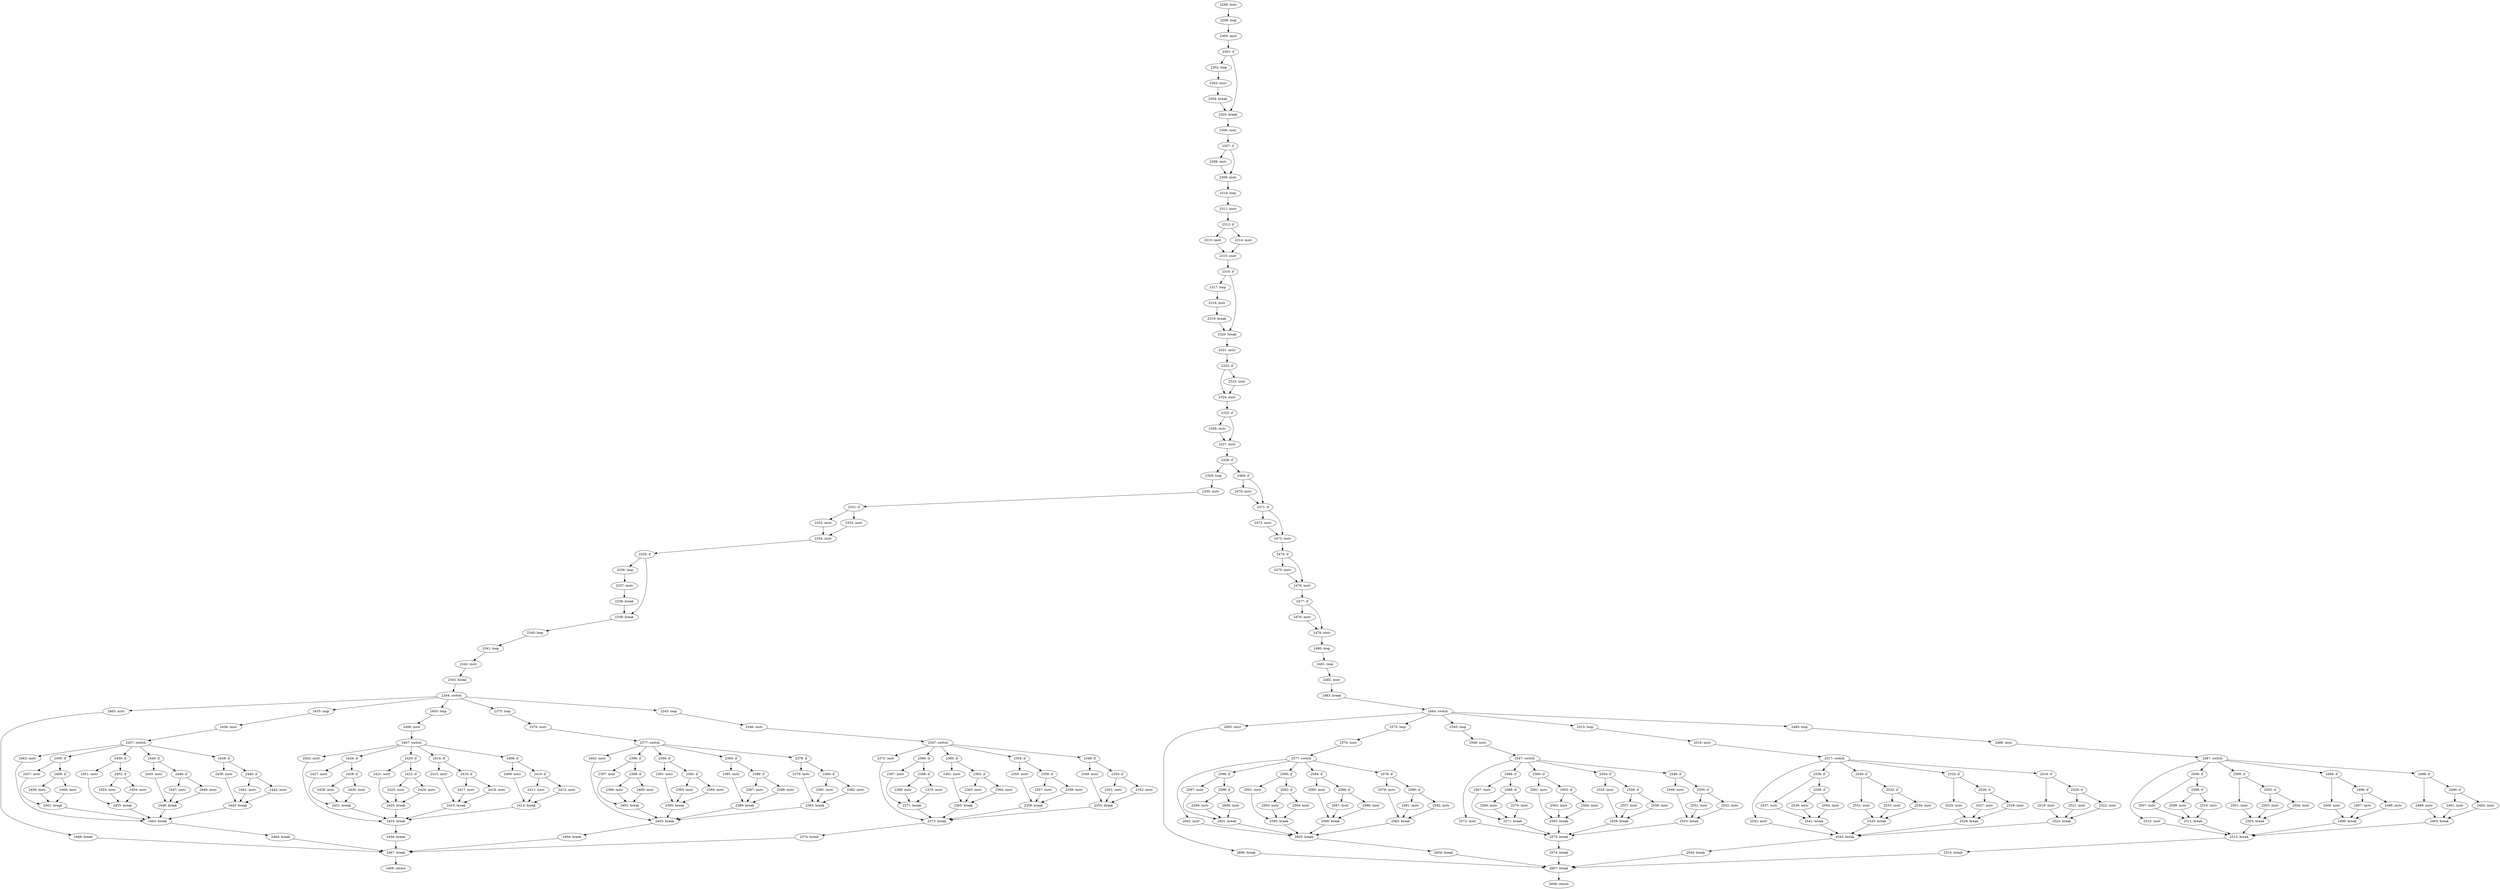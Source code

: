 digraph CFG_tcp_shifted_skb {
2298 [label="2298: instr"]
	2298 -> 2299
2299 [label="2299: loop"]
	2299 -> 2300
2300 [label="2300: instr"]
	2300 -> 2301
2301 [label="2301: if"]
	2301 -> 2302
	2301 -> 2305
2302 [label="2302: loop"]
	2302 -> 2303
2303 [label="2303: instr"]
	2303 -> 2304
2304 [label="2304: break"]
	2304 -> 2305
2305 [label="2305: break"]
	2305 -> 2306
2306 [label="2306: instr"]
	2306 -> 2307
2307 [label="2307: if"]
	2307 -> 2308
	2307 -> 2309
2308 [label="2308: instr"]
	2308 -> 2309
2309 [label="2309: instr"]
	2309 -> 2310
2310 [label="2310: loop"]
	2310 -> 2311
2311 [label="2311: instr"]
	2311 -> 2312
2312 [label="2312: if"]
	2312 -> 2313
	2312 -> 2314
2313 [label="2313: instr"]
	2313 -> 2315
2314 [label="2314: instr"]
	2314 -> 2315
2315 [label="2315: instr"]
	2315 -> 2316
2316 [label="2316: if"]
	2316 -> 2317
	2316 -> 2320
2317 [label="2317: loop"]
	2317 -> 2318
2318 [label="2318: instr"]
	2318 -> 2319
2319 [label="2319: break"]
	2319 -> 2320
2320 [label="2320: break"]
	2320 -> 2321
2321 [label="2321: instr"]
	2321 -> 2322
2322 [label="2322: if"]
	2322 -> 2324
	2322 -> 2323
2323 [label="2323: instr"]
	2323 -> 2324
2324 [label="2324: instr"]
	2324 -> 2325
2325 [label="2325: if"]
	2325 -> 2326
	2325 -> 2327
2326 [label="2326: instr"]
	2326 -> 2327
2327 [label="2327: instr"]
	2327 -> 2328
2328 [label="2328: if"]
	2328 -> 2329
	2328 -> 2469
2329 [label="2329: loop"]
	2329 -> 2330
2330 [label="2330: instr"]
	2330 -> 2331
2331 [label="2331: if"]
	2331 -> 2332
	2331 -> 2333
2332 [label="2332: instr"]
	2332 -> 2334
2333 [label="2333: instr"]
	2333 -> 2334
2334 [label="2334: instr"]
	2334 -> 2335
2335 [label="2335: if"]
	2335 -> 2336
	2335 -> 2339
2336 [label="2336: loop"]
	2336 -> 2337
2337 [label="2337: instr"]
	2337 -> 2338
2338 [label="2338: break"]
	2338 -> 2339
2339 [label="2339: break"]
	2339 -> 2340
2340 [label="2340: loop"]
	2340 -> 2341
2341 [label="2341: loop"]
	2341 -> 2342
2342 [label="2342: instr"]
	2342 -> 2343
2343 [label="2343: break"]
	2343 -> 2344
2344 [label="2344: switch"]
	2344 -> 2465
	2344 -> 2435
	2344 -> 2405
	2344 -> 2375
	2344 -> 2345
2345 [label="2345: loop"]
	2345 -> 2346
2346 [label="2346: instr"]
	2346 -> 2347
2347 [label="2347: switch"]
	2347 -> 2372
	2347 -> 2366
	2347 -> 2360
	2347 -> 2354
	2347 -> 2348
2348 [label="2348: if"]
	2348 -> 2349
	2348 -> 2350
2349 [label="2349: instr"]
	2349 -> 2353
2350 [label="2350: if"]
	2350 -> 2351
	2350 -> 2352
2351 [label="2351: instr"]
	2351 -> 2353
2352 [label="2352: instr"]
	2352 -> 2353
2353 [label="2353: break"]
	2353 -> 2373
2354 [label="2354: if"]
	2354 -> 2355
	2354 -> 2356
2355 [label="2355: instr"]
	2355 -> 2359
2356 [label="2356: if"]
	2356 -> 2357
	2356 -> 2358
2357 [label="2357: instr"]
	2357 -> 2359
2358 [label="2358: instr"]
	2358 -> 2359
2359 [label="2359: break"]
	2359 -> 2373
2360 [label="2360: if"]
	2360 -> 2361
	2360 -> 2362
2361 [label="2361: instr"]
	2361 -> 2365
2362 [label="2362: if"]
	2362 -> 2363
	2362 -> 2364
2363 [label="2363: instr"]
	2363 -> 2365
2364 [label="2364: instr"]
	2364 -> 2365
2365 [label="2365: break"]
	2365 -> 2373
2366 [label="2366: if"]
	2366 -> 2367
	2366 -> 2368
2367 [label="2367: instr"]
	2367 -> 2371
2368 [label="2368: if"]
	2368 -> 2369
	2368 -> 2370
2369 [label="2369: instr"]
	2369 -> 2371
2370 [label="2370: instr"]
	2370 -> 2371
2371 [label="2371: break"]
	2371 -> 2373
2372 [label="2372: instr"]
	2372 -> 2373
2373 [label="2373: break"]
	2373 -> 2374
2374 [label="2374: break"]
	2374 -> 2467
2375 [label="2375: loop"]
	2375 -> 2376
2376 [label="2376: instr"]
	2376 -> 2377
2377 [label="2377: switch"]
	2377 -> 2402
	2377 -> 2396
	2377 -> 2390
	2377 -> 2384
	2377 -> 2378
2378 [label="2378: if"]
	2378 -> 2379
	2378 -> 2380
2379 [label="2379: instr"]
	2379 -> 2383
2380 [label="2380: if"]
	2380 -> 2381
	2380 -> 2382
2381 [label="2381: instr"]
	2381 -> 2383
2382 [label="2382: instr"]
	2382 -> 2383
2383 [label="2383: break"]
	2383 -> 2403
2384 [label="2384: if"]
	2384 -> 2385
	2384 -> 2386
2385 [label="2385: instr"]
	2385 -> 2389
2386 [label="2386: if"]
	2386 -> 2387
	2386 -> 2388
2387 [label="2387: instr"]
	2387 -> 2389
2388 [label="2388: instr"]
	2388 -> 2389
2389 [label="2389: break"]
	2389 -> 2403
2390 [label="2390: if"]
	2390 -> 2391
	2390 -> 2392
2391 [label="2391: instr"]
	2391 -> 2395
2392 [label="2392: if"]
	2392 -> 2393
	2392 -> 2394
2393 [label="2393: instr"]
	2393 -> 2395
2394 [label="2394: instr"]
	2394 -> 2395
2395 [label="2395: break"]
	2395 -> 2403
2396 [label="2396: if"]
	2396 -> 2397
	2396 -> 2398
2397 [label="2397: instr"]
	2397 -> 2401
2398 [label="2398: if"]
	2398 -> 2399
	2398 -> 2400
2399 [label="2399: instr"]
	2399 -> 2401
2400 [label="2400: instr"]
	2400 -> 2401
2401 [label="2401: break"]
	2401 -> 2403
2402 [label="2402: instr"]
	2402 -> 2403
2403 [label="2403: break"]
	2403 -> 2404
2404 [label="2404: break"]
	2404 -> 2467
2405 [label="2405: loop"]
	2405 -> 2406
2406 [label="2406: instr"]
	2406 -> 2407
2407 [label="2407: switch"]
	2407 -> 2432
	2407 -> 2426
	2407 -> 2420
	2407 -> 2414
	2407 -> 2408
2408 [label="2408: if"]
	2408 -> 2409
	2408 -> 2410
2409 [label="2409: instr"]
	2409 -> 2413
2410 [label="2410: if"]
	2410 -> 2411
	2410 -> 2412
2411 [label="2411: instr"]
	2411 -> 2413
2412 [label="2412: instr"]
	2412 -> 2413
2413 [label="2413: break"]
	2413 -> 2433
2414 [label="2414: if"]
	2414 -> 2415
	2414 -> 2416
2415 [label="2415: instr"]
	2415 -> 2419
2416 [label="2416: if"]
	2416 -> 2417
	2416 -> 2418
2417 [label="2417: instr"]
	2417 -> 2419
2418 [label="2418: instr"]
	2418 -> 2419
2419 [label="2419: break"]
	2419 -> 2433
2420 [label="2420: if"]
	2420 -> 2421
	2420 -> 2422
2421 [label="2421: instr"]
	2421 -> 2425
2422 [label="2422: if"]
	2422 -> 2423
	2422 -> 2424
2423 [label="2423: instr"]
	2423 -> 2425
2424 [label="2424: instr"]
	2424 -> 2425
2425 [label="2425: break"]
	2425 -> 2433
2426 [label="2426: if"]
	2426 -> 2427
	2426 -> 2428
2427 [label="2427: instr"]
	2427 -> 2431
2428 [label="2428: if"]
	2428 -> 2429
	2428 -> 2430
2429 [label="2429: instr"]
	2429 -> 2431
2430 [label="2430: instr"]
	2430 -> 2431
2431 [label="2431: break"]
	2431 -> 2433
2432 [label="2432: instr"]
	2432 -> 2433
2433 [label="2433: break"]
	2433 -> 2434
2434 [label="2434: break"]
	2434 -> 2467
2435 [label="2435: loop"]
	2435 -> 2436
2436 [label="2436: instr"]
	2436 -> 2437
2437 [label="2437: switch"]
	2437 -> 2462
	2437 -> 2456
	2437 -> 2450
	2437 -> 2444
	2437 -> 2438
2438 [label="2438: if"]
	2438 -> 2439
	2438 -> 2440
2439 [label="2439: instr"]
	2439 -> 2443
2440 [label="2440: if"]
	2440 -> 2441
	2440 -> 2442
2441 [label="2441: instr"]
	2441 -> 2443
2442 [label="2442: instr"]
	2442 -> 2443
2443 [label="2443: break"]
	2443 -> 2463
2444 [label="2444: if"]
	2444 -> 2445
	2444 -> 2446
2445 [label="2445: instr"]
	2445 -> 2449
2446 [label="2446: if"]
	2446 -> 2447
	2446 -> 2448
2447 [label="2447: instr"]
	2447 -> 2449
2448 [label="2448: instr"]
	2448 -> 2449
2449 [label="2449: break"]
	2449 -> 2463
2450 [label="2450: if"]
	2450 -> 2451
	2450 -> 2452
2451 [label="2451: instr"]
	2451 -> 2455
2452 [label="2452: if"]
	2452 -> 2453
	2452 -> 2454
2453 [label="2453: instr"]
	2453 -> 2455
2454 [label="2454: instr"]
	2454 -> 2455
2455 [label="2455: break"]
	2455 -> 2463
2456 [label="2456: if"]
	2456 -> 2457
	2456 -> 2458
2457 [label="2457: instr"]
	2457 -> 2461
2458 [label="2458: if"]
	2458 -> 2459
	2458 -> 2460
2459 [label="2459: instr"]
	2459 -> 2461
2460 [label="2460: instr"]
	2460 -> 2461
2461 [label="2461: break"]
	2461 -> 2463
2462 [label="2462: instr"]
	2462 -> 2463
2463 [label="2463: break"]
	2463 -> 2464
2464 [label="2464: break"]
	2464 -> 2467
2465 [label="2465: instr"]
	2465 -> 2466
2466 [label="2466: break"]
	2466 -> 2467
2467 [label="2467: break"]
	2467 -> 2468
2468 [label="2468: return"]
	
2469 [label="2469: if"]
	2469 -> 2470
	2469 -> 2471
2470 [label="2470: instr"]
	2470 -> 2471
2471 [label="2471: if"]
	2471 -> 2472
	2471 -> 2473
2472 [label="2472: instr"]
	2472 -> 2473
2473 [label="2473: instr"]
	2473 -> 2474
2474 [label="2474: if"]
	2474 -> 2475
	2474 -> 2476
2475 [label="2475: instr"]
	2475 -> 2476
2476 [label="2476: instr"]
	2476 -> 2477
2477 [label="2477: if"]
	2477 -> 2478
	2477 -> 2479
2478 [label="2478: instr"]
	2478 -> 2479
2479 [label="2479: instr"]
	2479 -> 2480
2480 [label="2480: loop"]
	2480 -> 2481
2481 [label="2481: loop"]
	2481 -> 2482
2482 [label="2482: instr"]
	2482 -> 2483
2483 [label="2483: break"]
	2483 -> 2484
2484 [label="2484: switch"]
	2484 -> 2605
	2484 -> 2575
	2484 -> 2545
	2484 -> 2515
	2484 -> 2485
2485 [label="2485: loop"]
	2485 -> 2486
2486 [label="2486: instr"]
	2486 -> 2487
2487 [label="2487: switch"]
	2487 -> 2512
	2487 -> 2506
	2487 -> 2500
	2487 -> 2494
	2487 -> 2488
2488 [label="2488: if"]
	2488 -> 2489
	2488 -> 2490
2489 [label="2489: instr"]
	2489 -> 2493
2490 [label="2490: if"]
	2490 -> 2491
	2490 -> 2492
2491 [label="2491: instr"]
	2491 -> 2493
2492 [label="2492: instr"]
	2492 -> 2493
2493 [label="2493: break"]
	2493 -> 2513
2494 [label="2494: if"]
	2494 -> 2495
	2494 -> 2496
2495 [label="2495: instr"]
	2495 -> 2499
2496 [label="2496: if"]
	2496 -> 2497
	2496 -> 2498
2497 [label="2497: instr"]
	2497 -> 2499
2498 [label="2498: instr"]
	2498 -> 2499
2499 [label="2499: break"]
	2499 -> 2513
2500 [label="2500: if"]
	2500 -> 2501
	2500 -> 2502
2501 [label="2501: instr"]
	2501 -> 2505
2502 [label="2502: if"]
	2502 -> 2503
	2502 -> 2504
2503 [label="2503: instr"]
	2503 -> 2505
2504 [label="2504: instr"]
	2504 -> 2505
2505 [label="2505: break"]
	2505 -> 2513
2506 [label="2506: if"]
	2506 -> 2507
	2506 -> 2508
2507 [label="2507: instr"]
	2507 -> 2511
2508 [label="2508: if"]
	2508 -> 2509
	2508 -> 2510
2509 [label="2509: instr"]
	2509 -> 2511
2510 [label="2510: instr"]
	2510 -> 2511
2511 [label="2511: break"]
	2511 -> 2513
2512 [label="2512: instr"]
	2512 -> 2513
2513 [label="2513: break"]
	2513 -> 2514
2514 [label="2514: break"]
	2514 -> 2607
2515 [label="2515: loop"]
	2515 -> 2516
2516 [label="2516: instr"]
	2516 -> 2517
2517 [label="2517: switch"]
	2517 -> 2542
	2517 -> 2536
	2517 -> 2530
	2517 -> 2524
	2517 -> 2518
2518 [label="2518: if"]
	2518 -> 2519
	2518 -> 2520
2519 [label="2519: instr"]
	2519 -> 2523
2520 [label="2520: if"]
	2520 -> 2521
	2520 -> 2522
2521 [label="2521: instr"]
	2521 -> 2523
2522 [label="2522: instr"]
	2522 -> 2523
2523 [label="2523: break"]
	2523 -> 2543
2524 [label="2524: if"]
	2524 -> 2525
	2524 -> 2526
2525 [label="2525: instr"]
	2525 -> 2529
2526 [label="2526: if"]
	2526 -> 2527
	2526 -> 2528
2527 [label="2527: instr"]
	2527 -> 2529
2528 [label="2528: instr"]
	2528 -> 2529
2529 [label="2529: break"]
	2529 -> 2543
2530 [label="2530: if"]
	2530 -> 2531
	2530 -> 2532
2531 [label="2531: instr"]
	2531 -> 2535
2532 [label="2532: if"]
	2532 -> 2533
	2532 -> 2534
2533 [label="2533: instr"]
	2533 -> 2535
2534 [label="2534: instr"]
	2534 -> 2535
2535 [label="2535: break"]
	2535 -> 2543
2536 [label="2536: if"]
	2536 -> 2537
	2536 -> 2538
2537 [label="2537: instr"]
	2537 -> 2541
2538 [label="2538: if"]
	2538 -> 2539
	2538 -> 2540
2539 [label="2539: instr"]
	2539 -> 2541
2540 [label="2540: instr"]
	2540 -> 2541
2541 [label="2541: break"]
	2541 -> 2543
2542 [label="2542: instr"]
	2542 -> 2543
2543 [label="2543: break"]
	2543 -> 2544
2544 [label="2544: break"]
	2544 -> 2607
2545 [label="2545: loop"]
	2545 -> 2546
2546 [label="2546: instr"]
	2546 -> 2547
2547 [label="2547: switch"]
	2547 -> 2572
	2547 -> 2566
	2547 -> 2560
	2547 -> 2554
	2547 -> 2548
2548 [label="2548: if"]
	2548 -> 2549
	2548 -> 2550
2549 [label="2549: instr"]
	2549 -> 2553
2550 [label="2550: if"]
	2550 -> 2551
	2550 -> 2552
2551 [label="2551: instr"]
	2551 -> 2553
2552 [label="2552: instr"]
	2552 -> 2553
2553 [label="2553: break"]
	2553 -> 2573
2554 [label="2554: if"]
	2554 -> 2555
	2554 -> 2556
2555 [label="2555: instr"]
	2555 -> 2559
2556 [label="2556: if"]
	2556 -> 2557
	2556 -> 2558
2557 [label="2557: instr"]
	2557 -> 2559
2558 [label="2558: instr"]
	2558 -> 2559
2559 [label="2559: break"]
	2559 -> 2573
2560 [label="2560: if"]
	2560 -> 2561
	2560 -> 2562
2561 [label="2561: instr"]
	2561 -> 2565
2562 [label="2562: if"]
	2562 -> 2563
	2562 -> 2564
2563 [label="2563: instr"]
	2563 -> 2565
2564 [label="2564: instr"]
	2564 -> 2565
2565 [label="2565: break"]
	2565 -> 2573
2566 [label="2566: if"]
	2566 -> 2567
	2566 -> 2568
2567 [label="2567: instr"]
	2567 -> 2571
2568 [label="2568: if"]
	2568 -> 2569
	2568 -> 2570
2569 [label="2569: instr"]
	2569 -> 2571
2570 [label="2570: instr"]
	2570 -> 2571
2571 [label="2571: break"]
	2571 -> 2573
2572 [label="2572: instr"]
	2572 -> 2573
2573 [label="2573: break"]
	2573 -> 2574
2574 [label="2574: break"]
	2574 -> 2607
2575 [label="2575: loop"]
	2575 -> 2576
2576 [label="2576: instr"]
	2576 -> 2577
2577 [label="2577: switch"]
	2577 -> 2602
	2577 -> 2596
	2577 -> 2590
	2577 -> 2584
	2577 -> 2578
2578 [label="2578: if"]
	2578 -> 2579
	2578 -> 2580
2579 [label="2579: instr"]
	2579 -> 2583
2580 [label="2580: if"]
	2580 -> 2581
	2580 -> 2582
2581 [label="2581: instr"]
	2581 -> 2583
2582 [label="2582: instr"]
	2582 -> 2583
2583 [label="2583: break"]
	2583 -> 2603
2584 [label="2584: if"]
	2584 -> 2585
	2584 -> 2586
2585 [label="2585: instr"]
	2585 -> 2589
2586 [label="2586: if"]
	2586 -> 2587
	2586 -> 2588
2587 [label="2587: instr"]
	2587 -> 2589
2588 [label="2588: instr"]
	2588 -> 2589
2589 [label="2589: break"]
	2589 -> 2603
2590 [label="2590: if"]
	2590 -> 2591
	2590 -> 2592
2591 [label="2591: instr"]
	2591 -> 2595
2592 [label="2592: if"]
	2592 -> 2593
	2592 -> 2594
2593 [label="2593: instr"]
	2593 -> 2595
2594 [label="2594: instr"]
	2594 -> 2595
2595 [label="2595: break"]
	2595 -> 2603
2596 [label="2596: if"]
	2596 -> 2597
	2596 -> 2598
2597 [label="2597: instr"]
	2597 -> 2601
2598 [label="2598: if"]
	2598 -> 2599
	2598 -> 2600
2599 [label="2599: instr"]
	2599 -> 2601
2600 [label="2600: instr"]
	2600 -> 2601
2601 [label="2601: break"]
	2601 -> 2603
2602 [label="2602: instr"]
	2602 -> 2603
2603 [label="2603: break"]
	2603 -> 2604
2604 [label="2604: break"]
	2604 -> 2607
2605 [label="2605: instr"]
	2605 -> 2606
2606 [label="2606: break"]
	2606 -> 2607
2607 [label="2607: break"]
	2607 -> 2608
2608 [label="2608: return"]
	
}
